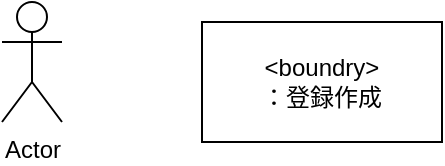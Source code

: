 <mxfile>
    <diagram id="atQltm8tp7ukNa-947yd" name="ページ1">
        <mxGraphModel dx="814" dy="659" grid="1" gridSize="10" guides="1" tooltips="1" connect="1" arrows="1" fold="1" page="1" pageScale="1" pageWidth="827" pageHeight="1169" math="0" shadow="0">
            <root>
                <mxCell id="0"/>
                <mxCell id="1" parent="0"/>
                <mxCell id="2" value="Actor" style="shape=umlActor;verticalLabelPosition=bottom;verticalAlign=top;html=1;" vertex="1" parent="1">
                    <mxGeometry x="60" y="40" width="30" height="60" as="geometry"/>
                </mxCell>
                <mxCell id="3" value="&amp;lt;boundry&amp;gt;&lt;br&gt;：登録作成" style="rounded=0;whiteSpace=wrap;html=1;" vertex="1" parent="1">
                    <mxGeometry x="160" y="50" width="120" height="60" as="geometry"/>
                </mxCell>
            </root>
        </mxGraphModel>
    </diagram>
</mxfile>